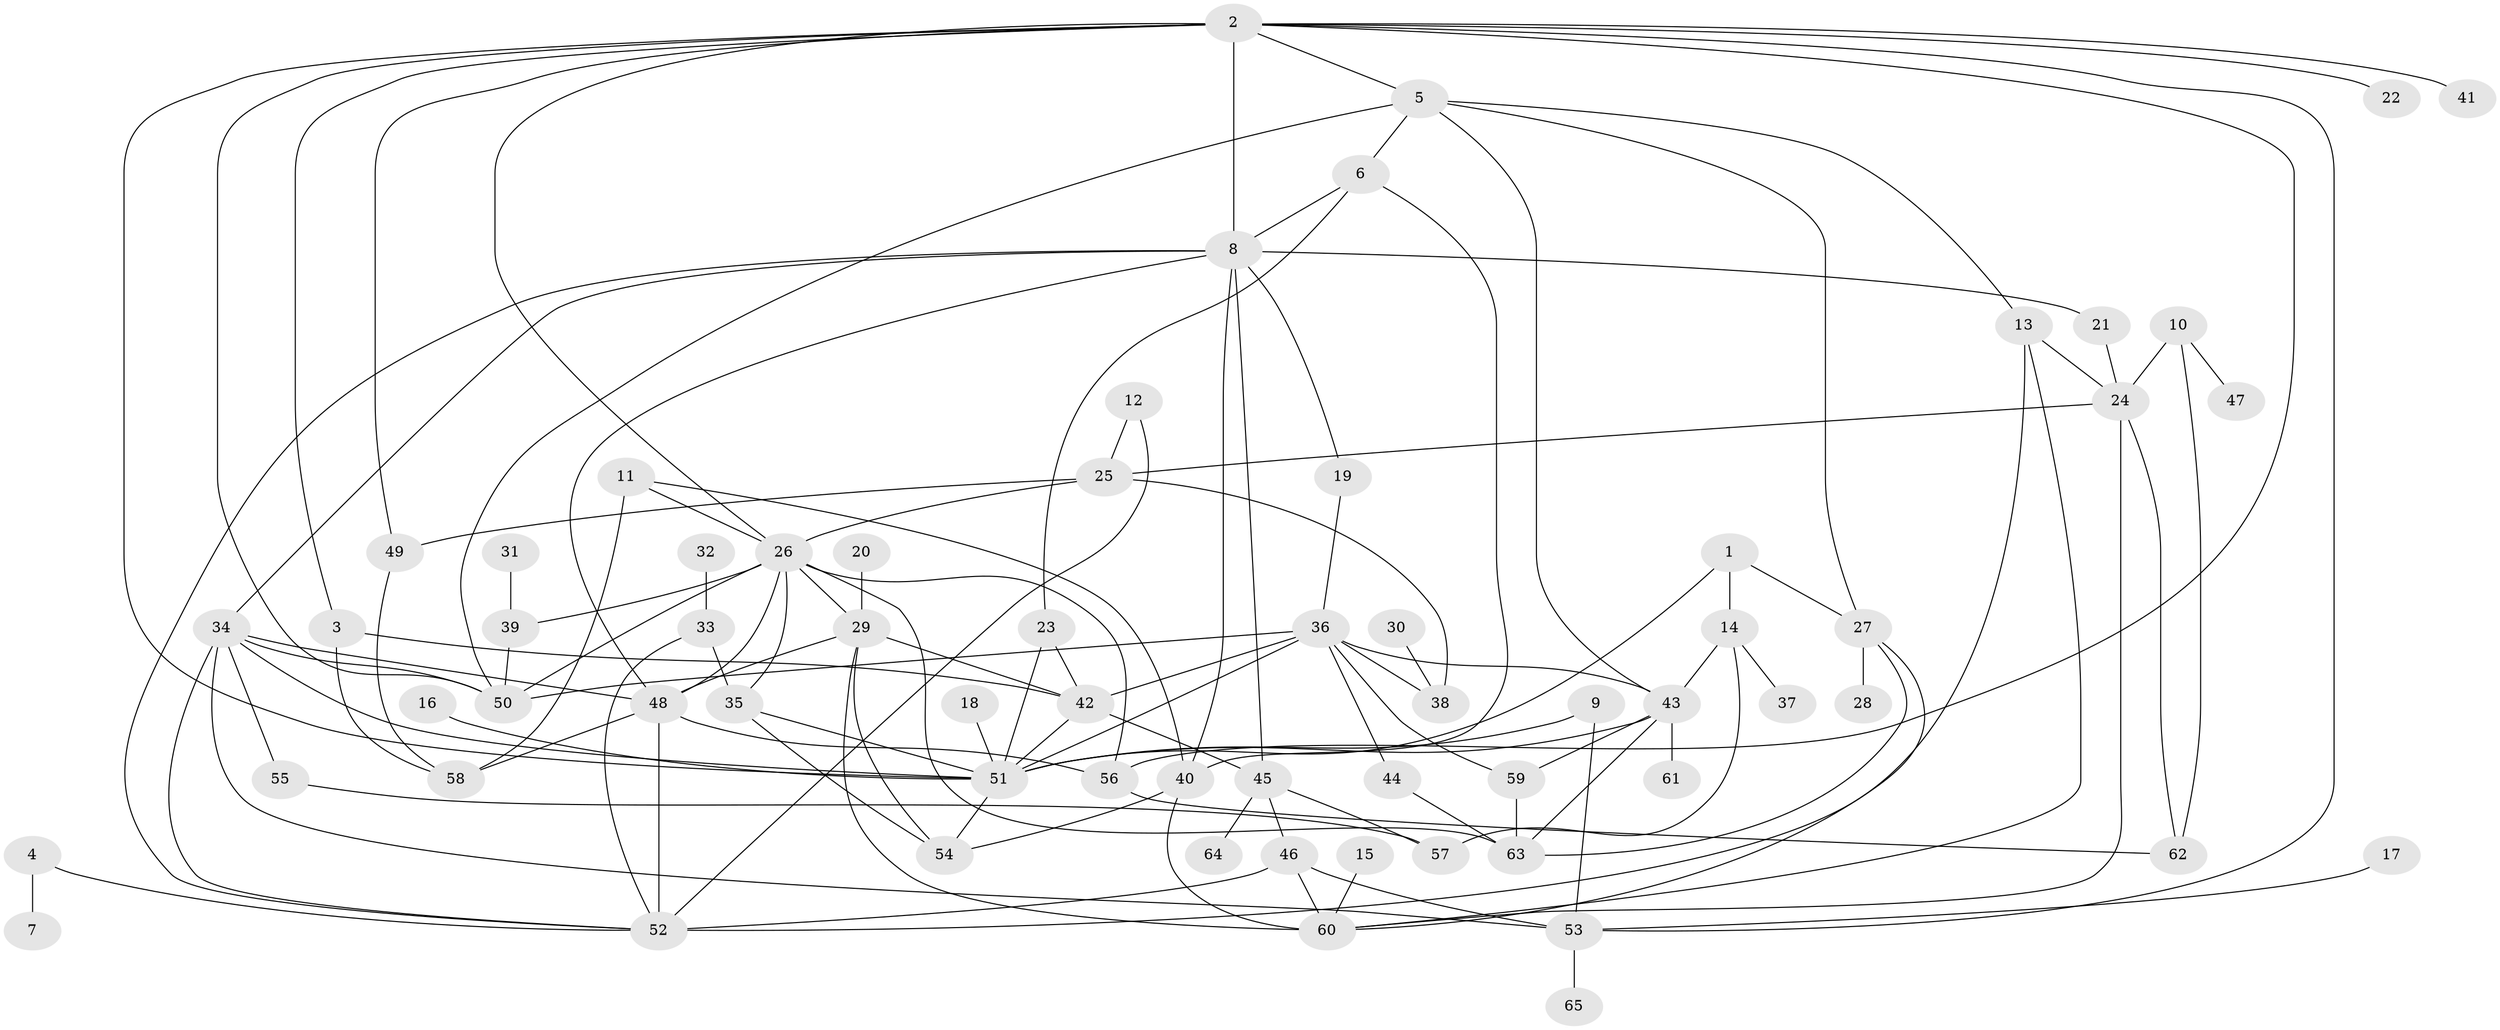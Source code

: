 // original degree distribution, {5: 0.08461538461538462, 7: 0.03076923076923077, 2: 0.34615384615384615, 8: 0.015384615384615385, 3: 0.16153846153846155, 9: 0.007692307692307693, 4: 0.14615384615384616, 6: 0.03076923076923077, 1: 0.17692307692307693}
// Generated by graph-tools (version 1.1) at 2025/25/03/09/25 03:25:28]
// undirected, 65 vertices, 123 edges
graph export_dot {
graph [start="1"]
  node [color=gray90,style=filled];
  1;
  2;
  3;
  4;
  5;
  6;
  7;
  8;
  9;
  10;
  11;
  12;
  13;
  14;
  15;
  16;
  17;
  18;
  19;
  20;
  21;
  22;
  23;
  24;
  25;
  26;
  27;
  28;
  29;
  30;
  31;
  32;
  33;
  34;
  35;
  36;
  37;
  38;
  39;
  40;
  41;
  42;
  43;
  44;
  45;
  46;
  47;
  48;
  49;
  50;
  51;
  52;
  53;
  54;
  55;
  56;
  57;
  58;
  59;
  60;
  61;
  62;
  63;
  64;
  65;
  1 -- 14 [weight=1.0];
  1 -- 27 [weight=1.0];
  1 -- 51 [weight=1.0];
  2 -- 3 [weight=1.0];
  2 -- 5 [weight=1.0];
  2 -- 8 [weight=1.0];
  2 -- 22 [weight=1.0];
  2 -- 26 [weight=1.0];
  2 -- 41 [weight=1.0];
  2 -- 49 [weight=1.0];
  2 -- 50 [weight=1.0];
  2 -- 51 [weight=1.0];
  2 -- 53 [weight=1.0];
  2 -- 56 [weight=1.0];
  3 -- 42 [weight=1.0];
  3 -- 58 [weight=1.0];
  4 -- 7 [weight=1.0];
  4 -- 52 [weight=1.0];
  5 -- 6 [weight=1.0];
  5 -- 13 [weight=1.0];
  5 -- 27 [weight=1.0];
  5 -- 43 [weight=1.0];
  5 -- 50 [weight=1.0];
  6 -- 8 [weight=1.0];
  6 -- 23 [weight=1.0];
  6 -- 40 [weight=1.0];
  8 -- 19 [weight=1.0];
  8 -- 21 [weight=1.0];
  8 -- 34 [weight=1.0];
  8 -- 40 [weight=1.0];
  8 -- 45 [weight=1.0];
  8 -- 48 [weight=1.0];
  8 -- 52 [weight=1.0];
  9 -- 51 [weight=1.0];
  9 -- 53 [weight=1.0];
  10 -- 24 [weight=1.0];
  10 -- 47 [weight=1.0];
  10 -- 62 [weight=1.0];
  11 -- 26 [weight=1.0];
  11 -- 40 [weight=1.0];
  11 -- 58 [weight=1.0];
  12 -- 25 [weight=1.0];
  12 -- 52 [weight=1.0];
  13 -- 24 [weight=1.0];
  13 -- 52 [weight=1.0];
  13 -- 60 [weight=1.0];
  14 -- 37 [weight=1.0];
  14 -- 43 [weight=1.0];
  14 -- 57 [weight=1.0];
  15 -- 60 [weight=1.0];
  16 -- 51 [weight=1.0];
  17 -- 53 [weight=1.0];
  18 -- 51 [weight=1.0];
  19 -- 36 [weight=1.0];
  20 -- 29 [weight=1.0];
  21 -- 24 [weight=1.0];
  23 -- 42 [weight=1.0];
  23 -- 51 [weight=1.0];
  24 -- 25 [weight=1.0];
  24 -- 60 [weight=1.0];
  24 -- 62 [weight=1.0];
  25 -- 26 [weight=1.0];
  25 -- 38 [weight=1.0];
  25 -- 49 [weight=1.0];
  26 -- 29 [weight=1.0];
  26 -- 35 [weight=1.0];
  26 -- 39 [weight=1.0];
  26 -- 48 [weight=1.0];
  26 -- 50 [weight=1.0];
  26 -- 56 [weight=1.0];
  26 -- 63 [weight=1.0];
  27 -- 28 [weight=1.0];
  27 -- 60 [weight=1.0];
  27 -- 63 [weight=1.0];
  29 -- 42 [weight=1.0];
  29 -- 48 [weight=1.0];
  29 -- 54 [weight=1.0];
  29 -- 60 [weight=1.0];
  30 -- 38 [weight=1.0];
  31 -- 39 [weight=1.0];
  32 -- 33 [weight=1.0];
  33 -- 35 [weight=1.0];
  33 -- 52 [weight=1.0];
  34 -- 48 [weight=1.0];
  34 -- 50 [weight=1.0];
  34 -- 51 [weight=1.0];
  34 -- 52 [weight=1.0];
  34 -- 53 [weight=1.0];
  34 -- 55 [weight=1.0];
  35 -- 51 [weight=1.0];
  35 -- 54 [weight=1.0];
  36 -- 38 [weight=1.0];
  36 -- 42 [weight=1.0];
  36 -- 43 [weight=1.0];
  36 -- 44 [weight=1.0];
  36 -- 50 [weight=1.0];
  36 -- 51 [weight=1.0];
  36 -- 59 [weight=1.0];
  39 -- 50 [weight=1.0];
  40 -- 54 [weight=1.0];
  40 -- 60 [weight=2.0];
  42 -- 45 [weight=1.0];
  42 -- 51 [weight=1.0];
  43 -- 51 [weight=1.0];
  43 -- 59 [weight=2.0];
  43 -- 61 [weight=1.0];
  43 -- 63 [weight=1.0];
  44 -- 63 [weight=1.0];
  45 -- 46 [weight=1.0];
  45 -- 57 [weight=1.0];
  45 -- 64 [weight=1.0];
  46 -- 52 [weight=2.0];
  46 -- 53 [weight=1.0];
  46 -- 60 [weight=1.0];
  48 -- 52 [weight=1.0];
  48 -- 56 [weight=1.0];
  48 -- 58 [weight=1.0];
  49 -- 58 [weight=1.0];
  51 -- 54 [weight=1.0];
  53 -- 65 [weight=2.0];
  55 -- 57 [weight=1.0];
  56 -- 62 [weight=1.0];
  59 -- 63 [weight=1.0];
}
